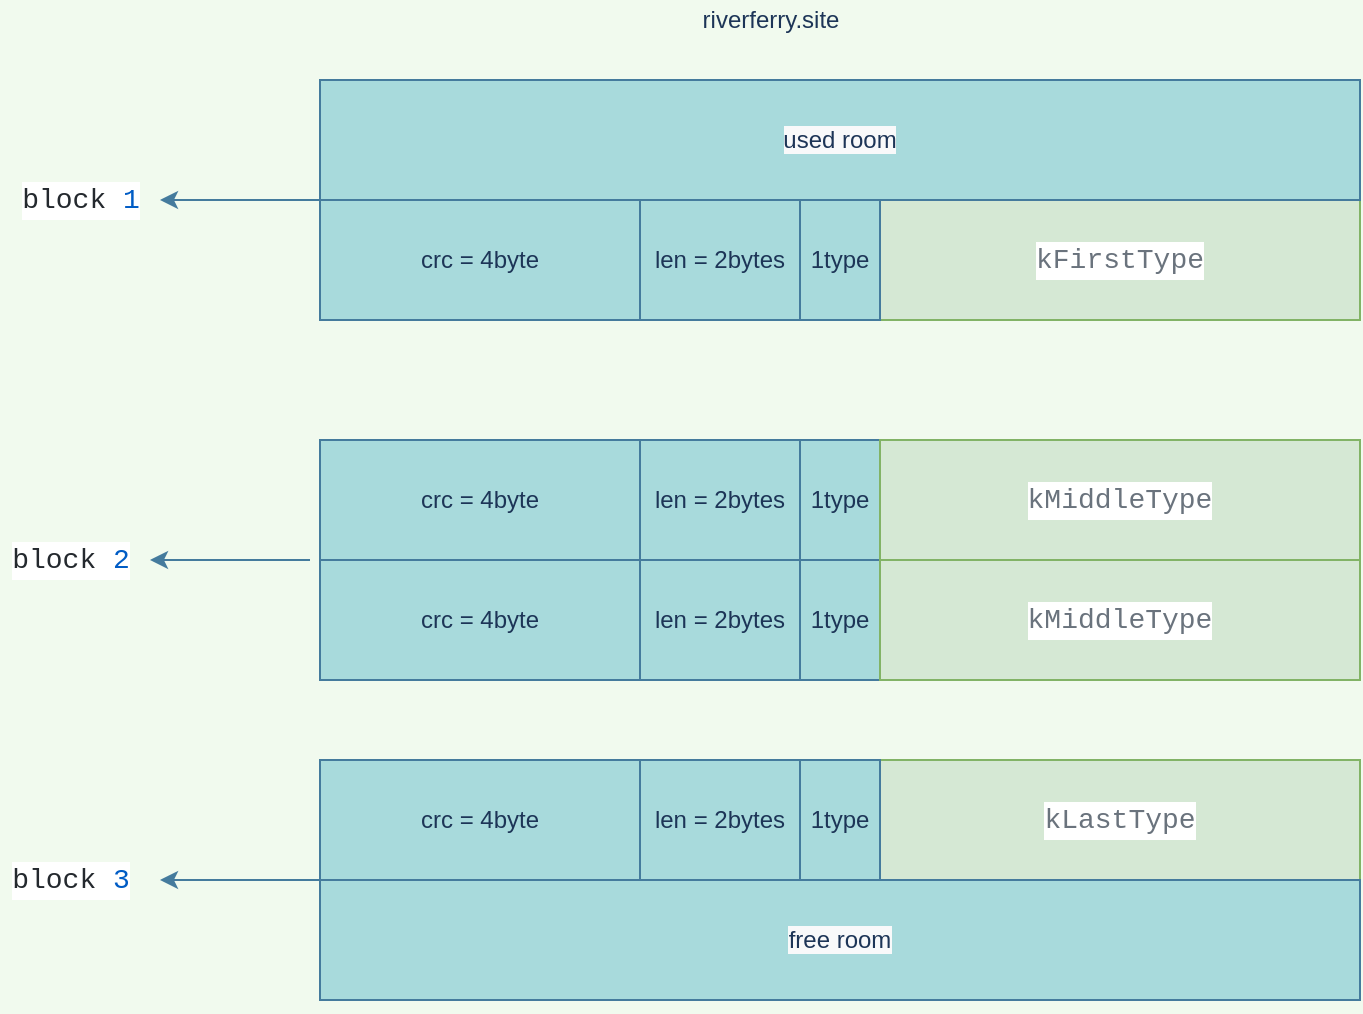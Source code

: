 <mxfile version="15.5.1" type="github">
  <diagram id="GKaxdQtdou1Ss1cg6d5p" name="Page-1">
    <mxGraphModel dx="1824" dy="916" grid="1" gridSize="10" guides="1" tooltips="1" connect="1" arrows="1" fold="1" page="1" pageScale="1" pageWidth="850" pageHeight="1100" background="#F1FAEE" math="0" shadow="0">
      <root>
        <mxCell id="0" />
        <mxCell id="1" parent="0" />
        <mxCell id="3wnEeQKYpA_8y-WS0Rzp-20" value="" style="rounded=0;whiteSpace=wrap;html=1;fillColor=#A8DADC;strokeColor=#457B9D;fontColor=#1D3557;" vertex="1" parent="1">
          <mxGeometry x="160" y="920" width="520" height="120" as="geometry" />
        </mxCell>
        <mxCell id="3wnEeQKYpA_8y-WS0Rzp-25" value="" style="rounded=0;whiteSpace=wrap;html=1;fillColor=#A8DADC;strokeColor=#457B9D;fontColor=#1D3557;" vertex="1" parent="1">
          <mxGeometry x="160" y="760" width="520" height="120" as="geometry" />
        </mxCell>
        <mxCell id="3wnEeQKYpA_8y-WS0Rzp-102" style="edgeStyle=orthogonalEdgeStyle;curved=0;rounded=1;sketch=0;orthogonalLoop=1;jettySize=auto;html=1;fontColor=#1D3557;strokeColor=#457B9D;fillColor=#A8DADC;" edge="1" parent="1">
          <mxGeometry relative="1" as="geometry">
            <mxPoint x="75" y="820" as="targetPoint" />
            <mxPoint x="155" y="820" as="sourcePoint" />
          </mxGeometry>
        </mxCell>
        <mxCell id="3wnEeQKYpA_8y-WS0Rzp-44" value="1type" style="rounded=0;whiteSpace=wrap;html=1;fillColor=#A8DADC;strokeColor=#457B9D;fontColor=#1D3557;" vertex="1" parent="1">
          <mxGeometry x="400" y="760" width="40" height="60" as="geometry" />
        </mxCell>
        <mxCell id="3wnEeQKYpA_8y-WS0Rzp-45" value="&lt;div style=&quot;color: rgb(36 , 41 , 46) ; background-color: rgb(255 , 255 , 255) ; font-family: &amp;#34;consolas&amp;#34; , &amp;#34;courier new&amp;#34; , monospace ; font-size: 14px ; line-height: 19px&quot;&gt;&lt;span style=&quot;color: #6a737d&quot;&gt;kMiddleType&lt;/span&gt;&lt;/div&gt;" style="rounded=0;whiteSpace=wrap;html=1;fillColor=#d5e8d4;strokeColor=#82b366;" vertex="1" parent="1">
          <mxGeometry x="440" y="760" width="240" height="60" as="geometry" />
        </mxCell>
        <mxCell id="3wnEeQKYpA_8y-WS0Rzp-46" value="crc = 4byte" style="rounded=0;whiteSpace=wrap;html=1;fillColor=#A8DADC;strokeColor=#457B9D;fontColor=#1D3557;" vertex="1" parent="1">
          <mxGeometry x="160" y="760" width="160" height="60" as="geometry" />
        </mxCell>
        <mxCell id="3wnEeQKYpA_8y-WS0Rzp-47" value="len = 2bytes" style="rounded=0;whiteSpace=wrap;html=1;fillColor=#A8DADC;strokeColor=#457B9D;fontColor=#1D3557;" vertex="1" parent="1">
          <mxGeometry x="320" y="760" width="80" height="60" as="geometry" />
        </mxCell>
        <mxCell id="3wnEeQKYpA_8y-WS0Rzp-48" value="1type" style="rounded=0;whiteSpace=wrap;html=1;fillColor=#A8DADC;strokeColor=#457B9D;fontColor=#1D3557;" vertex="1" parent="1">
          <mxGeometry x="400" y="820" width="40" height="60" as="geometry" />
        </mxCell>
        <mxCell id="3wnEeQKYpA_8y-WS0Rzp-49" value="&lt;div style=&quot;color: rgb(36 , 41 , 46) ; background-color: rgb(255 , 255 , 255) ; font-family: &amp;#34;consolas&amp;#34; , &amp;#34;courier new&amp;#34; , monospace ; font-size: 14px ; line-height: 19px&quot;&gt;&lt;span style=&quot;color: #6a737d&quot;&gt;kMiddleType&lt;/span&gt;&lt;/div&gt;" style="rounded=0;whiteSpace=wrap;html=1;fillColor=#d5e8d4;strokeColor=#82b366;" vertex="1" parent="1">
          <mxGeometry x="440" y="820" width="240" height="60" as="geometry" />
        </mxCell>
        <mxCell id="3wnEeQKYpA_8y-WS0Rzp-50" value="crc = 4byte" style="rounded=0;whiteSpace=wrap;html=1;fillColor=#A8DADC;strokeColor=#457B9D;fontColor=#1D3557;" vertex="1" parent="1">
          <mxGeometry x="160" y="820" width="160" height="60" as="geometry" />
        </mxCell>
        <mxCell id="3wnEeQKYpA_8y-WS0Rzp-51" value="len = 2bytes" style="rounded=0;whiteSpace=wrap;html=1;fillColor=#A8DADC;strokeColor=#457B9D;fontColor=#1D3557;" vertex="1" parent="1">
          <mxGeometry x="320" y="820" width="80" height="60" as="geometry" />
        </mxCell>
        <mxCell id="3wnEeQKYpA_8y-WS0Rzp-75" value="&lt;div style=&quot;color: rgb(36 , 41 , 46) ; background-color: rgb(255 , 255 , 255) ; font-family: &amp;#34;consolas&amp;#34; , &amp;#34;courier new&amp;#34; , monospace ; font-size: 14px ; line-height: 19px&quot;&gt;&lt;div style=&quot;font-family: &amp;#34;consolas&amp;#34; , &amp;#34;courier new&amp;#34; , monospace ; line-height: 19px&quot;&gt;&lt;span style=&quot;color: #6a737d&quot;&gt;kLastType&lt;/span&gt;&lt;/div&gt;&lt;/div&gt;" style="rounded=0;whiteSpace=wrap;html=1;fillColor=#d5e8d4;strokeColor=#82b366;" vertex="1" parent="1">
          <mxGeometry x="440" y="920" width="240" height="60" as="geometry" />
        </mxCell>
        <mxCell id="3wnEeQKYpA_8y-WS0Rzp-111" style="edgeStyle=orthogonalEdgeStyle;curved=0;rounded=1;sketch=0;orthogonalLoop=1;jettySize=auto;html=1;fontColor=#1D3557;strokeColor=#457B9D;fillColor=#A8DADC;" edge="1" parent="1">
          <mxGeometry relative="1" as="geometry">
            <mxPoint x="80" y="980" as="targetPoint" />
            <mxPoint x="160" y="980" as="sourcePoint" />
          </mxGeometry>
        </mxCell>
        <mxCell id="3wnEeQKYpA_8y-WS0Rzp-76" value="crc = 4byte" style="rounded=0;whiteSpace=wrap;html=1;fillColor=#A8DADC;strokeColor=#457B9D;fontColor=#1D3557;" vertex="1" parent="1">
          <mxGeometry x="160" y="920" width="160" height="60" as="geometry" />
        </mxCell>
        <mxCell id="3wnEeQKYpA_8y-WS0Rzp-77" value="len = 2bytes" style="rounded=0;whiteSpace=wrap;html=1;fillColor=#A8DADC;strokeColor=#457B9D;fontColor=#1D3557;" vertex="1" parent="1">
          <mxGeometry x="320" y="920" width="80" height="60" as="geometry" />
        </mxCell>
        <mxCell id="3wnEeQKYpA_8y-WS0Rzp-78" value="1type" style="rounded=0;whiteSpace=wrap;html=1;fillColor=#A8DADC;strokeColor=#457B9D;fontColor=#1D3557;" vertex="1" parent="1">
          <mxGeometry x="400" y="920" width="40" height="60" as="geometry" />
        </mxCell>
        <mxCell id="3wnEeQKYpA_8y-WS0Rzp-79" value="" style="rounded=0;whiteSpace=wrap;html=1;fillColor=#A8DADC;strokeColor=#457B9D;fontColor=#1D3557;" vertex="1" parent="1">
          <mxGeometry x="160" y="580" width="520" height="120" as="geometry" />
        </mxCell>
        <mxCell id="3wnEeQKYpA_8y-WS0Rzp-80" value="&lt;div style=&quot;color: rgb(36 , 41 , 46) ; background-color: rgb(255 , 255 , 255) ; font-family: &amp;#34;consolas&amp;#34; , &amp;#34;courier new&amp;#34; , monospace ; font-size: 14px ; line-height: 19px&quot;&gt;&lt;div style=&quot;font-family: &amp;#34;consolas&amp;#34; , &amp;#34;courier new&amp;#34; , monospace ; line-height: 19px&quot;&gt;&lt;div style=&quot;font-family: &amp;#34;consolas&amp;#34; , &amp;#34;courier new&amp;#34; , monospace ; line-height: 19px&quot;&gt;&lt;span style=&quot;color: #6a737d&quot;&gt;kFirstType&lt;/span&gt;&lt;/div&gt;&lt;/div&gt;&lt;/div&gt;" style="rounded=0;whiteSpace=wrap;html=1;fillColor=#d5e8d4;strokeColor=#82b366;" vertex="1" parent="1">
          <mxGeometry x="440" y="640" width="240" height="60" as="geometry" />
        </mxCell>
        <mxCell id="3wnEeQKYpA_8y-WS0Rzp-83" value="1type" style="rounded=0;whiteSpace=wrap;html=1;fillColor=#A8DADC;strokeColor=#457B9D;fontColor=#1D3557;" vertex="1" parent="1">
          <mxGeometry x="400" y="640" width="40" height="60" as="geometry" />
        </mxCell>
        <mxCell id="3wnEeQKYpA_8y-WS0Rzp-86" value="crc = 4byte" style="rounded=0;whiteSpace=wrap;html=1;fillColor=#A8DADC;strokeColor=#457B9D;fontColor=#1D3557;" vertex="1" parent="1">
          <mxGeometry x="160" y="640" width="160" height="60" as="geometry" />
        </mxCell>
        <mxCell id="3wnEeQKYpA_8y-WS0Rzp-87" value="len = 2bytes" style="rounded=0;whiteSpace=wrap;html=1;fillColor=#A8DADC;strokeColor=#457B9D;fontColor=#1D3557;" vertex="1" parent="1">
          <mxGeometry x="320" y="640" width="80" height="60" as="geometry" />
        </mxCell>
        <mxCell id="3wnEeQKYpA_8y-WS0Rzp-88" value="&#xa;&#xa;&lt;span style=&quot;color: rgb(29, 53, 87); font-family: helvetica; font-size: 12px; font-style: normal; font-weight: 400; letter-spacing: normal; text-align: center; text-indent: 0px; text-transform: none; word-spacing: 0px; background-color: rgb(248, 249, 250); display: inline; float: none;&quot;&gt;used room&lt;/span&gt;&#xa;&#xa;" style="rounded=0;whiteSpace=wrap;html=1;shadow=0;glass=0;sketch=0;fontColor=#1D3557;strokeColor=#457B9D;fillColor=#A8DADC;" vertex="1" parent="1">
          <mxGeometry x="160" y="580" width="520" height="60" as="geometry" />
        </mxCell>
        <mxCell id="3wnEeQKYpA_8y-WS0Rzp-100" style="edgeStyle=orthogonalEdgeStyle;curved=0;rounded=1;sketch=0;orthogonalLoop=1;jettySize=auto;html=1;fontColor=#1D3557;strokeColor=#457B9D;fillColor=#A8DADC;" edge="1" parent="1">
          <mxGeometry relative="1" as="geometry">
            <mxPoint x="80" y="640" as="targetPoint" />
            <mxPoint x="160" y="640" as="sourcePoint" />
          </mxGeometry>
        </mxCell>
        <mxCell id="3wnEeQKYpA_8y-WS0Rzp-91" value="&#xa;&#xa;&lt;span style=&quot;color: rgb(29, 53, 87); font-family: helvetica; font-size: 12px; font-style: normal; font-weight: 400; letter-spacing: normal; text-align: center; text-indent: 0px; text-transform: none; word-spacing: 0px; background-color: rgb(248, 249, 250); display: inline; float: none;&quot;&gt;free room&lt;/span&gt;&#xa;&#xa;" style="rounded=0;whiteSpace=wrap;html=1;shadow=0;glass=0;sketch=0;fontColor=#1D3557;strokeColor=#457B9D;fillColor=#A8DADC;" vertex="1" parent="1">
          <mxGeometry x="160" y="980" width="520" height="60" as="geometry" />
        </mxCell>
        <mxCell id="3wnEeQKYpA_8y-WS0Rzp-101" value="&lt;div style=&quot;background-color: rgb(255 , 255 , 255) ; font-family: &amp;#34;consolas&amp;#34; , &amp;#34;courier new&amp;#34; , monospace ; font-size: 14px ; line-height: 19px&quot;&gt;&lt;span style=&quot;color: rgb(36 , 41 , 46)&quot;&gt;block &lt;/span&gt;&lt;font color=&quot;#005cc5&quot;&gt;1&lt;/font&gt;&lt;/div&gt;" style="text;html=1;align=center;verticalAlign=middle;resizable=0;points=[];autosize=1;strokeColor=none;fillColor=none;fontColor=#1D3557;" vertex="1" parent="1">
          <mxGeometry x="5" y="630" width="70" height="20" as="geometry" />
        </mxCell>
        <mxCell id="3wnEeQKYpA_8y-WS0Rzp-103" value="&lt;div style=&quot;background-color: rgb(255 , 255 , 255) ; font-family: &amp;#34;consolas&amp;#34; , &amp;#34;courier new&amp;#34; , monospace ; font-size: 14px ; line-height: 19px&quot;&gt;&lt;span style=&quot;color: rgb(36 , 41 , 46)&quot;&gt;block &lt;/span&gt;&lt;font color=&quot;#005cc5&quot;&gt;2&lt;/font&gt;&lt;/div&gt;" style="text;html=1;align=center;verticalAlign=middle;resizable=0;points=[];autosize=1;strokeColor=none;fillColor=none;fontColor=#1D3557;" vertex="1" parent="1">
          <mxGeometry y="810" width="70" height="20" as="geometry" />
        </mxCell>
        <mxCell id="3wnEeQKYpA_8y-WS0Rzp-105" value="&lt;div style=&quot;background-color: rgb(255 , 255 , 255) ; font-family: &amp;#34;consolas&amp;#34; , &amp;#34;courier new&amp;#34; , monospace ; font-size: 14px ; line-height: 19px&quot;&gt;&lt;span style=&quot;color: rgb(36 , 41 , 46)&quot;&gt;block &lt;/span&gt;&lt;font color=&quot;#005cc5&quot;&gt;3&lt;/font&gt;&lt;/div&gt;" style="text;html=1;align=center;verticalAlign=middle;resizable=0;points=[];autosize=1;strokeColor=none;fillColor=none;fontColor=#1D3557;" vertex="1" parent="1">
          <mxGeometry y="970" width="70" height="20" as="geometry" />
        </mxCell>
        <mxCell id="3wnEeQKYpA_8y-WS0Rzp-107" value="riverferry.site" style="text;html=1;align=center;verticalAlign=middle;resizable=0;points=[];autosize=1;strokeColor=none;fillColor=none;fontColor=#1D3557;" vertex="1" parent="1">
          <mxGeometry x="345" y="540" width="80" height="20" as="geometry" />
        </mxCell>
      </root>
    </mxGraphModel>
  </diagram>
</mxfile>
